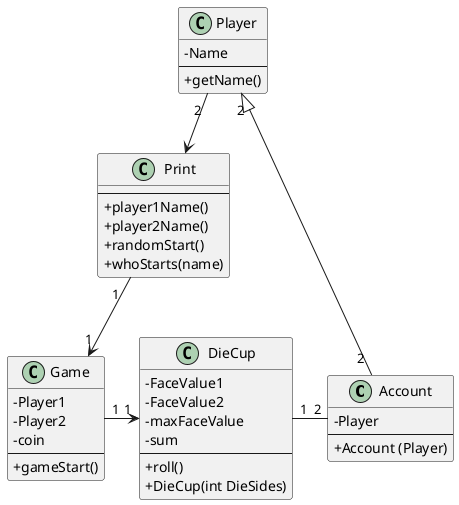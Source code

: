 @startuml
'https://plantuml.com/class-diagram
skinparam classAttributeIconSize 0
class Account {
- Player
----
+ Account (Player)
}

class Player {
-Name
----
+getName()
}
class DieCup {
- FaceValue1
- FaceValue2
- maxFaceValue
- sum
----
+roll()
+DieCup(int DieSides)
}
class Print {
----
+player1Name()
+player2Name()
+randomStart()
+whoStarts(name)
}

class Game {
-Player1
-Player2
-coin
----
+gameStart()
}
Player "2 "--> Print
Print "1  "--> "1"Game
Game "1     " -> "1"DieCup
DieCup "1"- "    2"Account
Player "2"<|- "2 "Account
@enduml